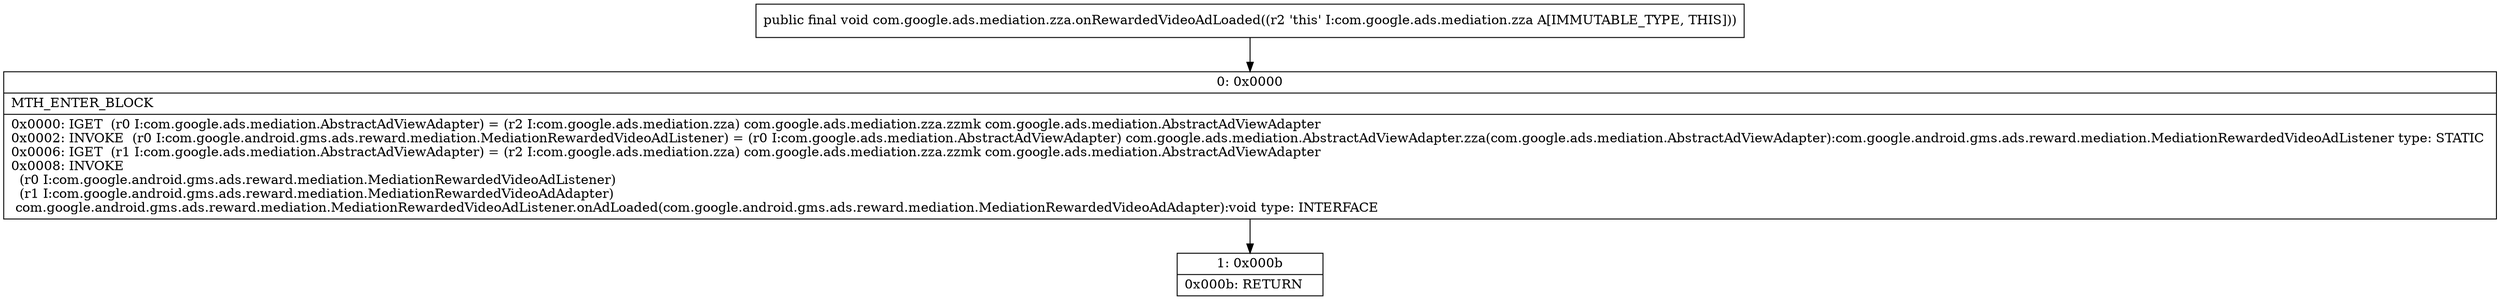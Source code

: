 digraph "CFG forcom.google.ads.mediation.zza.onRewardedVideoAdLoaded()V" {
Node_0 [shape=record,label="{0\:\ 0x0000|MTH_ENTER_BLOCK\l|0x0000: IGET  (r0 I:com.google.ads.mediation.AbstractAdViewAdapter) = (r2 I:com.google.ads.mediation.zza) com.google.ads.mediation.zza.zzmk com.google.ads.mediation.AbstractAdViewAdapter \l0x0002: INVOKE  (r0 I:com.google.android.gms.ads.reward.mediation.MediationRewardedVideoAdListener) = (r0 I:com.google.ads.mediation.AbstractAdViewAdapter) com.google.ads.mediation.AbstractAdViewAdapter.zza(com.google.ads.mediation.AbstractAdViewAdapter):com.google.android.gms.ads.reward.mediation.MediationRewardedVideoAdListener type: STATIC \l0x0006: IGET  (r1 I:com.google.ads.mediation.AbstractAdViewAdapter) = (r2 I:com.google.ads.mediation.zza) com.google.ads.mediation.zza.zzmk com.google.ads.mediation.AbstractAdViewAdapter \l0x0008: INVOKE  \l  (r0 I:com.google.android.gms.ads.reward.mediation.MediationRewardedVideoAdListener)\l  (r1 I:com.google.android.gms.ads.reward.mediation.MediationRewardedVideoAdAdapter)\l com.google.android.gms.ads.reward.mediation.MediationRewardedVideoAdListener.onAdLoaded(com.google.android.gms.ads.reward.mediation.MediationRewardedVideoAdAdapter):void type: INTERFACE \l}"];
Node_1 [shape=record,label="{1\:\ 0x000b|0x000b: RETURN   \l}"];
MethodNode[shape=record,label="{public final void com.google.ads.mediation.zza.onRewardedVideoAdLoaded((r2 'this' I:com.google.ads.mediation.zza A[IMMUTABLE_TYPE, THIS])) }"];
MethodNode -> Node_0;
Node_0 -> Node_1;
}

